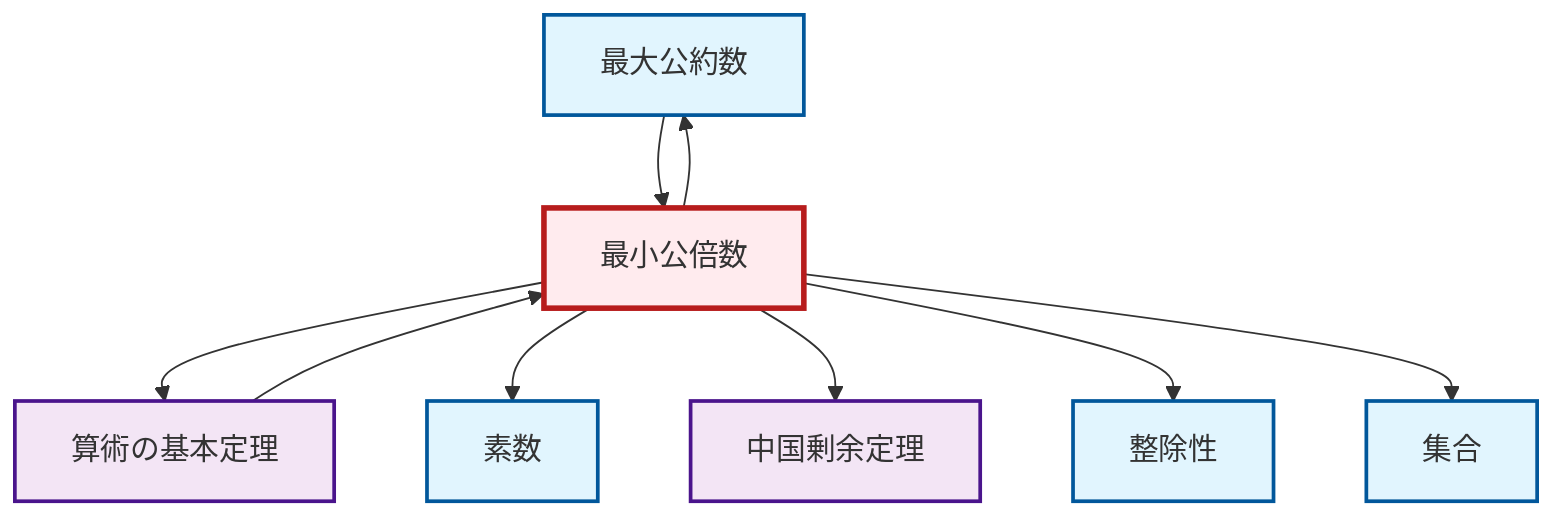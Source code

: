 graph TD
    classDef definition fill:#e1f5fe,stroke:#01579b,stroke-width:2px
    classDef theorem fill:#f3e5f5,stroke:#4a148c,stroke-width:2px
    classDef axiom fill:#fff3e0,stroke:#e65100,stroke-width:2px
    classDef example fill:#e8f5e9,stroke:#1b5e20,stroke-width:2px
    classDef current fill:#ffebee,stroke:#b71c1c,stroke-width:3px
    def-divisibility["整除性"]:::definition
    def-gcd["最大公約数"]:::definition
    def-lcm["最小公倍数"]:::definition
    thm-fundamental-arithmetic["算術の基本定理"]:::theorem
    def-prime["素数"]:::definition
    def-set["集合"]:::definition
    thm-chinese-remainder["中国剰余定理"]:::theorem
    def-lcm --> thm-fundamental-arithmetic
    def-lcm --> def-prime
    def-lcm --> thm-chinese-remainder
    def-lcm --> def-gcd
    thm-fundamental-arithmetic --> def-lcm
    def-lcm --> def-divisibility
    def-lcm --> def-set
    def-gcd --> def-lcm
    class def-lcm current